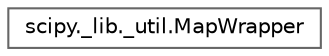digraph "Graphical Class Hierarchy"
{
 // LATEX_PDF_SIZE
  bgcolor="transparent";
  edge [fontname=Helvetica,fontsize=10,labelfontname=Helvetica,labelfontsize=10];
  node [fontname=Helvetica,fontsize=10,shape=box,height=0.2,width=0.4];
  rankdir="LR";
  Node0 [id="Node000000",label="scipy._lib._util.MapWrapper",height=0.2,width=0.4,color="grey40", fillcolor="white", style="filled",URL="$d4/d09/classscipy_1_1__lib_1_1__util_1_1MapWrapper.html",tooltip=" "];
}
